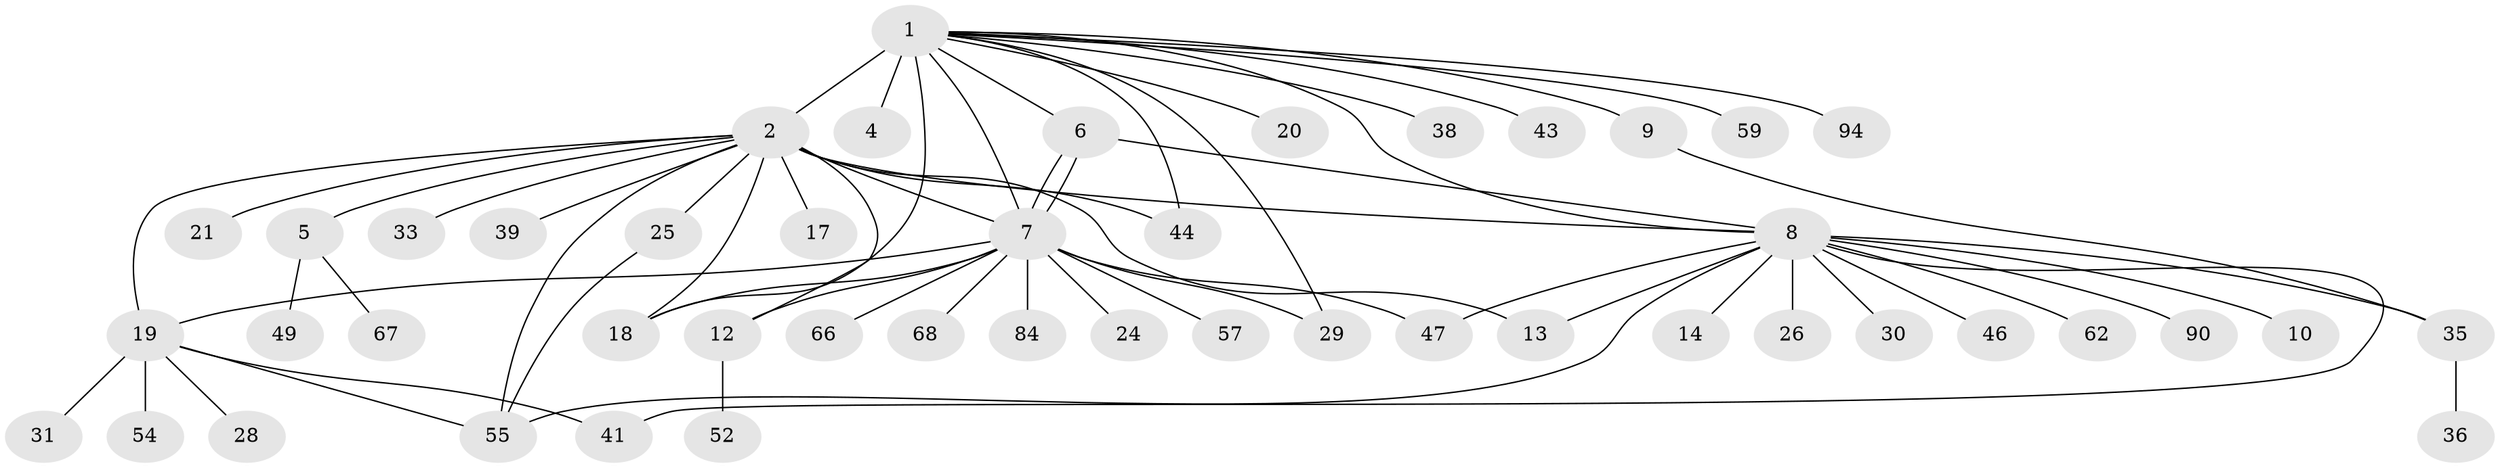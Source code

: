 // original degree distribution, {10: 0.010638297872340425, 29: 0.010638297872340425, 9: 0.02127659574468085, 1: 0.5106382978723404, 3: 0.0851063829787234, 4: 0.05319148936170213, 14: 0.010638297872340425, 15: 0.010638297872340425, 2: 0.24468085106382978, 7: 0.02127659574468085, 8: 0.010638297872340425, 6: 0.010638297872340425}
// Generated by graph-tools (version 1.1) at 2025/14/03/09/25 04:14:33]
// undirected, 47 vertices, 64 edges
graph export_dot {
graph [start="1"]
  node [color=gray90,style=filled];
  1 [super="+3"];
  2 [super="+93+51+74+85+65+58+70+72+60+53+56+27+45+42+11"];
  4;
  5;
  6;
  7 [super="+34"];
  8;
  9 [super="+75"];
  10;
  12;
  13 [super="+32"];
  14;
  17;
  18 [super="+22+86+71"];
  19;
  20;
  21;
  24;
  25;
  26;
  28 [super="+61"];
  29;
  30 [super="+78"];
  31;
  33;
  35 [super="+83"];
  36 [super="+81"];
  38;
  39;
  41;
  43;
  44;
  46;
  47;
  49;
  52;
  54;
  55 [super="+82+69"];
  57;
  59;
  62 [super="+91"];
  66;
  67;
  68;
  84;
  90;
  94;
  1 -- 2 [weight=11];
  1 -- 4;
  1 -- 9;
  1 -- 38;
  1 -- 59;
  1 -- 94;
  1 -- 6;
  1 -- 7;
  1 -- 8;
  1 -- 43;
  1 -- 44;
  1 -- 18;
  1 -- 20;
  1 -- 29;
  2 -- 5;
  2 -- 7;
  2 -- 13;
  2 -- 17;
  2 -- 19 [weight=3];
  2 -- 21;
  2 -- 25;
  2 -- 33;
  2 -- 39;
  2 -- 18;
  2 -- 12;
  2 -- 55;
  2 -- 8;
  2 -- 44;
  5 -- 49;
  5 -- 67;
  6 -- 7;
  6 -- 7;
  6 -- 8;
  7 -- 12;
  7 -- 18;
  7 -- 19;
  7 -- 24;
  7 -- 29;
  7 -- 47;
  7 -- 57;
  7 -- 66;
  7 -- 68;
  7 -- 84;
  8 -- 10;
  8 -- 13;
  8 -- 14;
  8 -- 26;
  8 -- 30;
  8 -- 35;
  8 -- 41;
  8 -- 46;
  8 -- 47;
  8 -- 55;
  8 -- 62;
  8 -- 90;
  9 -- 35;
  12 -- 52;
  19 -- 28;
  19 -- 31;
  19 -- 41;
  19 -- 54;
  19 -- 55;
  25 -- 55;
  35 -- 36;
}
